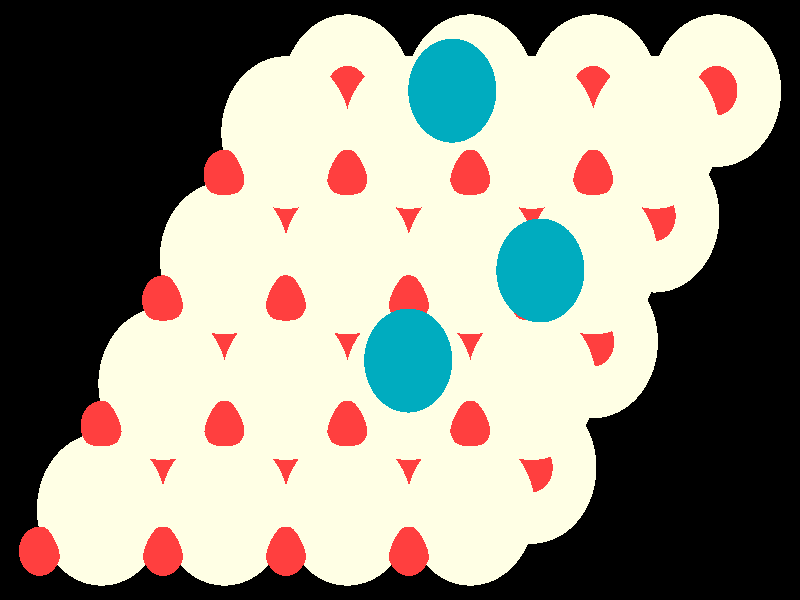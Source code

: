 #include "colors.inc"
#include "finish.inc"

global_settings {assumed_gamma 1 max_trace_level 6}
background {color White transmit 1.0}
camera {orthographic
  right -25.25*x up 16.05*y
  direction 1.00*z
  location <0,0,50.00> look_at <0,0,0>}
light_source {<  2.00,   3.00,  40.00> color White
  area_light <0.70, 0, 0>, <0, 0.70, 0>, 3, 3
  adaptive 1 jitter}

#declare simple = finish {phong 0.7}
#declare pale = finish {ambient 0.5 diffuse 0.85 roughness 0.001 specular 0.200 }
#declare intermediate = finish {ambient 0.3 diffuse 0.6 specular 0.1 roughness 0.04}
#declare vmd = finish {ambient 0.0 diffuse 0.65 phong 0.1 phong_size 40.0 specular 0.5 }
#declare jmol = finish {ambient 0.2 diffuse 0.6 specular 1 roughness 0.001 metallic}
#declare ase2 = finish {ambient 0.05 brilliance 3 diffuse 0.6 metallic specular 0.7 roughness 0.04 reflection 0.15}
#declare ase3 = finish {ambient 0.15 brilliance 2 diffuse 0.6 metallic specular 1.0 roughness 0.001 reflection 0.0}
#declare glass = finish {ambient 0.05 diffuse 0.3 specular 1.0 roughness 0.001}
#declare glass2 = finish {ambient 0.01 diffuse 0.3 specular 1.0 reflection 0.25 roughness 0.001}
#declare Rcell = 0.020;
#declare Rbond = 0.100;

#macro atom(LOC, R, COL, TRANS, FIN)
  sphere{LOC, R texture{pigment{color COL transmit TRANS} finish{FIN}}}
#end
#macro constrain(LOC, R, COL, TRANS FIN)
union{torus{R, Rcell rotate 45*z texture{pigment{color COL transmit TRANS} finish{FIN}}}
      torus{R, Rcell rotate -45*z texture{pigment{color COL transmit TRANS} finish{FIN}}}
      translate LOC}
#end

atom(<  9.99,   5.60,  -5.98>, 2.04, rgb <1.00, 1.00, 0.78>, 0.0, ase3) // #0 
atom(<  8.04,   2.24,  -5.98>, 2.04, rgb <1.00, 1.00, 0.78>, 0.0, ase3) // #1 
atom(<  6.10,   5.60,  -5.98>, 2.04, rgb <1.00, 1.00, 0.78>, 0.0, ase3) // #2 
atom(<  4.16,   2.24,  -5.98>, 2.04, rgb <1.00, 1.00, 0.78>, 0.0, ase3) // #3 
atom(<  4.16,   4.48,  -5.18>, 0.66, rgb <1.00, 0.05, 0.05>, 0.0, ase3) // #4 
atom(<  8.04,   2.24,  -3.60>, 0.66, rgb <1.00, 0.05, 0.05>, 0.0, ase3) // #5 
atom(<  2.22,   1.12,  -5.18>, 0.66, rgb <1.00, 0.05, 0.05>, 0.0, ase3) // #6 
atom(<  9.99,   5.60,  -3.60>, 0.66, rgb <1.00, 0.05, 0.05>, 0.0, ase3) // #7 
atom(<  8.04,   4.48,  -5.18>, 0.66, rgb <1.00, 0.05, 0.05>, 0.0, ase3) // #8 
atom(<  4.16,   2.24,  -3.60>, 0.66, rgb <1.00, 0.05, 0.05>, 0.0, ase3) // #9 
atom(<  6.10,   1.12,  -5.18>, 0.66, rgb <1.00, 0.05, 0.05>, 0.0, ase3) // #10 
atom(<  6.10,   5.60,  -3.60>, 0.66, rgb <1.00, 0.05, 0.05>, 0.0, ase3) // #11 
atom(<  2.22,   1.12,  -2.81>, 2.04, rgb <1.00, 1.00, 0.78>, 0.0, ase3) // #12 
atom(<  4.16,   4.48,  -2.81>, 2.04, rgb <1.00, 1.00, 0.78>, 0.0, ase3) // #13 
atom(<  6.10,   1.12,  -2.81>, 2.04, rgb <1.00, 1.00, 0.78>, 0.0, ase3) // #14 
atom(<  8.04,   4.48,  -2.81>, 2.04, rgb <1.00, 1.00, 0.78>, 0.0, ase3) // #15 
atom(<  4.16,   0.00,  -2.02>, 0.66, rgb <1.00, 0.05, 0.05>, 0.0, ase3) // #16 
atom(<  6.10,   3.36,  -2.02>, 0.66, rgb <1.00, 0.05, 0.05>, 0.0, ase3) // #17 
atom(<  0.28,   0.00,  -2.02>, 0.66, rgb <1.00, 0.05, 0.05>, 0.0, ase3) // #18 
atom(<  2.22,   3.36,  -2.02>, 0.66, rgb <1.00, 0.05, 0.05>, 0.0, ase3) // #19 
atom(<  6.10,  -1.12,  -5.98>, 2.04, rgb <1.00, 1.00, 0.78>, 0.0, ase3) // #20 
atom(<  4.16,  -4.48,  -5.98>, 2.04, rgb <1.00, 1.00, 0.78>, 0.0, ase3) // #21 
atom(<  2.22,  -1.12,  -5.98>, 2.04, rgb <1.00, 1.00, 0.78>, 0.0, ase3) // #22 
atom(<  0.28,  -4.48,  -5.98>, 2.04, rgb <1.00, 1.00, 0.78>, 0.0, ase3) // #23 
atom(<  0.28,  -2.24,  -5.18>, 0.66, rgb <1.00, 0.05, 0.05>, 0.0, ase3) // #24 
atom(<  4.16,  -4.48,  -3.60>, 0.66, rgb <1.00, 0.05, 0.05>, 0.0, ase3) // #25 
atom(< -1.66,  -5.60,  -5.18>, 0.66, rgb <1.00, 0.05, 0.05>, 0.0, ase3) // #26 
atom(<  6.10,  -1.12,  -3.60>, 0.66, rgb <1.00, 0.05, 0.05>, 0.0, ase3) // #27 
atom(<  4.16,  -2.24,  -5.18>, 0.66, rgb <1.00, 0.05, 0.05>, 0.0, ase3) // #28 
atom(<  0.28,  -4.48,  -3.60>, 0.66, rgb <1.00, 0.05, 0.05>, 0.0, ase3) // #29 
atom(<  2.22,  -5.60,  -5.18>, 0.66, rgb <1.00, 0.05, 0.05>, 0.0, ase3) // #30 
atom(<  2.22,  -1.12,  -3.60>, 0.66, rgb <1.00, 0.05, 0.05>, 0.0, ase3) // #31 
atom(< -1.66,  -5.60,  -2.81>, 2.04, rgb <1.00, 1.00, 0.78>, 0.0, ase3) // #32 
atom(<  0.28,  -2.24,  -2.81>, 2.04, rgb <1.00, 1.00, 0.78>, 0.0, ase3) // #33 
atom(<  2.22,  -5.60,  -2.81>, 2.04, rgb <1.00, 1.00, 0.78>, 0.0, ase3) // #34 
atom(<  4.16,  -2.24,  -2.81>, 2.04, rgb <1.00, 1.00, 0.78>, 0.0, ase3) // #35 
atom(<  0.28,  -6.72,  -2.02>, 0.66, rgb <1.00, 0.05, 0.05>, 0.0, ase3) // #36 
atom(<  2.22,  -3.36,  -2.02>, 0.66, rgb <1.00, 0.05, 0.05>, 0.0, ase3) // #37 
atom(< -3.60,  -6.72,  -2.02>, 0.66, rgb <1.00, 0.05, 0.05>, 0.0, ase3) // #38 
atom(< -1.66,  -3.36,  -2.02>, 0.66, rgb <1.00, 0.05, 0.05>, 0.0, ase3) // #39 
atom(<  2.22,   5.60,  -5.98>, 2.04, rgb <1.00, 1.00, 0.78>, 0.0, ase3) // #40 
atom(<  0.28,   2.24,  -5.98>, 2.04, rgb <1.00, 1.00, 0.78>, 0.0, ase3) // #41 
atom(< -1.66,   5.60,  -5.98>, 2.04, rgb <1.00, 1.00, 0.78>, 0.0, ase3) // #42 
atom(< -3.60,   2.24,  -5.98>, 2.04, rgb <1.00, 1.00, 0.78>, 0.0, ase3) // #43 
atom(< -3.60,   4.48,  -5.18>, 0.66, rgb <1.00, 0.05, 0.05>, 0.0, ase3) // #44 
atom(<  0.28,   2.24,  -3.60>, 0.66, rgb <1.00, 0.05, 0.05>, 0.0, ase3) // #45 
atom(< -5.54,   1.12,  -5.18>, 0.66, rgb <1.00, 0.05, 0.05>, 0.0, ase3) // #46 
atom(<  2.22,   5.60,  -3.60>, 0.66, rgb <1.00, 0.05, 0.05>, 0.0, ase3) // #47 
atom(<  0.28,   4.48,  -5.18>, 0.66, rgb <1.00, 0.05, 0.05>, 0.0, ase3) // #48 
atom(< -3.60,   2.24,  -3.60>, 0.66, rgb <1.00, 0.05, 0.05>, 0.0, ase3) // #49 
atom(< -1.66,   1.12,  -5.18>, 0.66, rgb <1.00, 0.05, 0.05>, 0.0, ase3) // #50 
atom(< -1.66,   5.60,  -3.60>, 0.66, rgb <1.00, 0.05, 0.05>, 0.0, ase3) // #51 
atom(< -5.54,   1.12,  -2.81>, 2.04, rgb <1.00, 1.00, 0.78>, 0.0, ase3) // #52 
atom(< -3.60,   4.48,  -2.81>, 2.04, rgb <1.00, 1.00, 0.78>, 0.0, ase3) // #53 
atom(< -1.66,   1.12,  -2.81>, 2.04, rgb <1.00, 1.00, 0.78>, 0.0, ase3) // #54 
atom(<  0.28,   4.48,  -2.81>, 2.04, rgb <1.00, 1.00, 0.78>, 0.0, ase3) // #55 
atom(< -3.60,   0.00,  -2.02>, 0.66, rgb <1.00, 0.05, 0.05>, 0.0, ase3) // #56 
atom(< -1.66,   3.36,  -2.02>, 0.66, rgb <1.00, 0.05, 0.05>, 0.0, ase3) // #57 
atom(< -7.48,   0.00,  -2.02>, 0.66, rgb <1.00, 0.05, 0.05>, 0.0, ase3) // #58 
atom(< -5.54,   3.36,  -2.02>, 0.66, rgb <1.00, 0.05, 0.05>, 0.0, ase3) // #59 
atom(< -1.66,  -1.12,  -5.98>, 2.04, rgb <1.00, 1.00, 0.78>, 0.0, ase3) // #60 
atom(< -3.60,  -4.48,  -5.98>, 2.04, rgb <1.00, 1.00, 0.78>, 0.0, ase3) // #61 
atom(< -5.54,  -1.12,  -5.98>, 2.04, rgb <1.00, 1.00, 0.78>, 0.0, ase3) // #62 
atom(< -7.48,  -4.48,  -5.98>, 2.04, rgb <1.00, 1.00, 0.78>, 0.0, ase3) // #63 
atom(< -7.48,  -2.24,  -5.18>, 0.66, rgb <1.00, 0.05, 0.05>, 0.0, ase3) // #64 
atom(< -3.60,  -4.48,  -3.60>, 0.66, rgb <1.00, 0.05, 0.05>, 0.0, ase3) // #65 
atom(< -9.42,  -5.60,  -5.18>, 0.66, rgb <1.00, 0.05, 0.05>, 0.0, ase3) // #66 
atom(< -1.66,  -1.12,  -3.60>, 0.66, rgb <1.00, 0.05, 0.05>, 0.0, ase3) // #67 
atom(< -3.60,  -2.24,  -5.18>, 0.66, rgb <1.00, 0.05, 0.05>, 0.0, ase3) // #68 
atom(< -7.48,  -4.48,  -3.60>, 0.66, rgb <1.00, 0.05, 0.05>, 0.0, ase3) // #69 
atom(< -5.54,  -5.60,  -5.18>, 0.66, rgb <1.00, 0.05, 0.05>, 0.0, ase3) // #70 
atom(< -5.54,  -1.12,  -3.60>, 0.66, rgb <1.00, 0.05, 0.05>, 0.0, ase3) // #71 
atom(< -9.42,  -5.60,  -2.81>, 2.04, rgb <1.00, 1.00, 0.78>, 0.0, ase3) // #72 
atom(< -7.48,  -2.24,  -2.81>, 2.04, rgb <1.00, 1.00, 0.78>, 0.0, ase3) // #73 
atom(< -5.54,  -5.60,  -2.81>, 2.04, rgb <1.00, 1.00, 0.78>, 0.0, ase3) // #74 
atom(< -3.60,  -2.24,  -2.81>, 2.04, rgb <1.00, 1.00, 0.78>, 0.0, ase3) // #75 
atom(< -7.48,  -6.72,  -2.02>, 0.66, rgb <1.00, 0.05, 0.05>, 0.0, ase3) // #76 
atom(< -5.54,  -3.36,  -2.02>, 0.66, rgb <1.00, 0.05, 0.05>, 0.0, ase3) // #77 
atom(<-11.37,  -6.72,  -2.02>, 0.66, rgb <1.00, 0.05, 0.05>, 0.0, ase3) // #78 
atom(< -9.42,  -3.36,  -2.02>, 0.66, rgb <1.00, 0.05, 0.05>, 0.0, ase3) // #79 
atom(<  0.26,  -1.62,   0.00>, 1.39, rgb <0.00, 0.41, 0.52>, 0.0, ase3) // #80 
atom(<  4.43,   0.79,   0.00>, 1.39, rgb <0.00, 0.41, 0.52>, 0.0, ase3) // #81 
atom(<  1.65,   5.60,   0.00>, 1.39, rgb <0.00, 0.41, 0.52>, 0.0, ase3) // #82 
